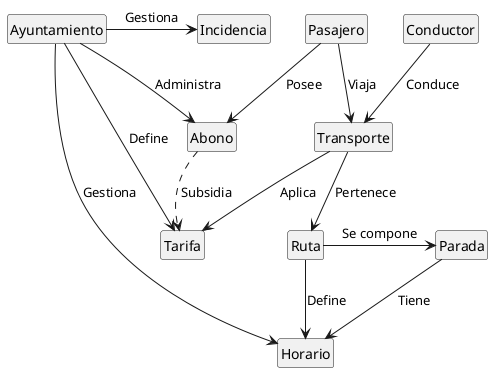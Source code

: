 @startuml

hide empty members
hide circle

class Ayuntamiento

class Incidencia

class Tarifa

class Transporte

class Ruta

class Parada

class Horario

class Conductor

class Pasajero

class Abono

Ayuntamiento --> Tarifa : Define
Ayuntamiento --> Horario : Gestiona
Ayuntamiento --> Abono : Administra
Ayuntamiento -r-> Incidencia: Gestiona

Ruta -r-> Parada : Se compone
Ruta --> Horario : Define

Parada --> Horario : Tiene
Transporte --> Ruta : Pertenece
Transporte --> Tarifa : Aplica

Conductor --> Transporte : Conduce
Pasajero --> Transporte : Viaja
Pasajero --> Abono : Posee
Abono ..> Tarifa : Subsidia

@enduml

